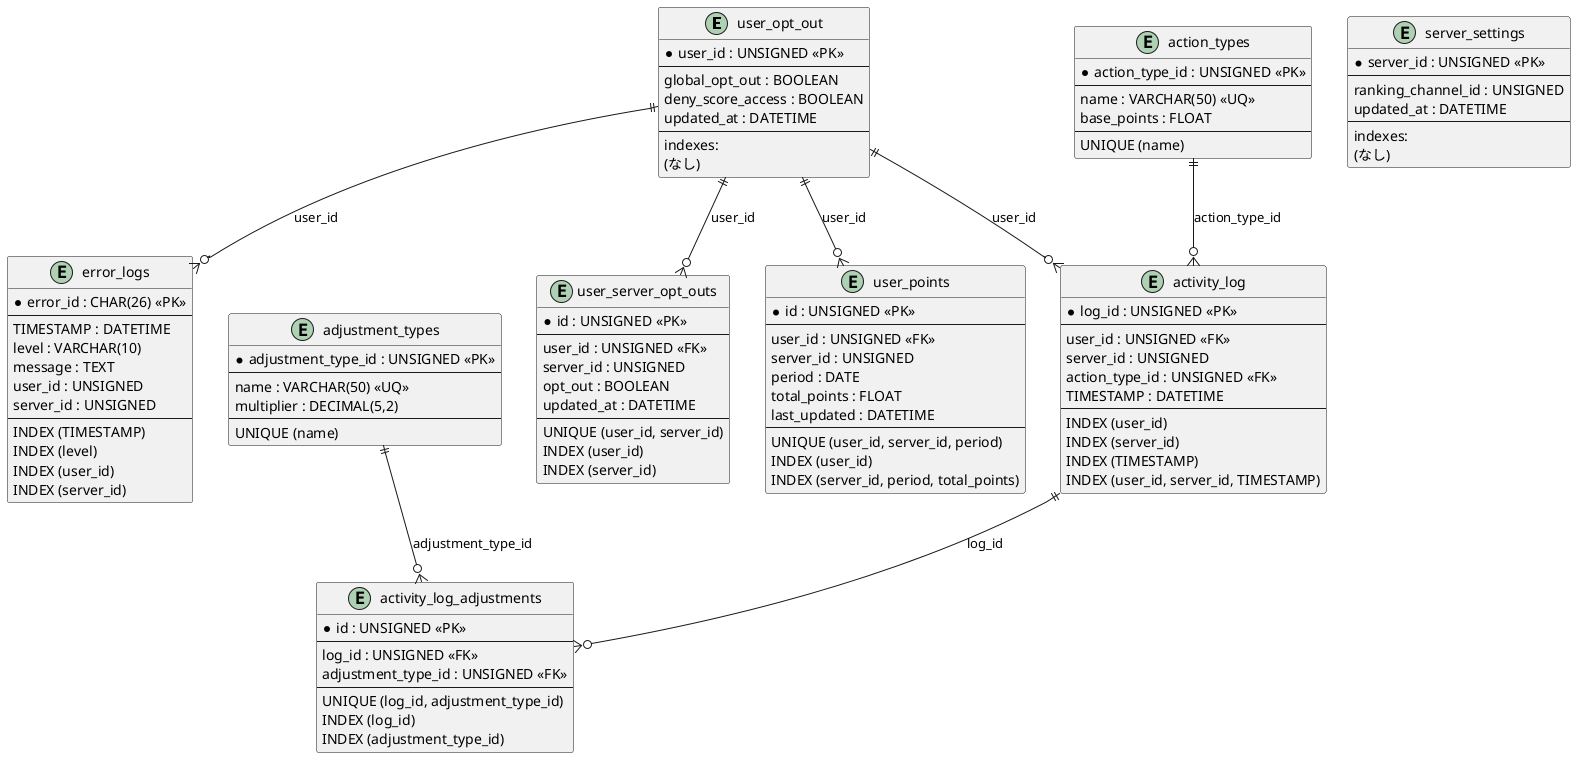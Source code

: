 @startuml DB_ER

' データ型の定義
!define bigint UNSIGNED
!define int UNSIGNED
!define varchar(x) VARCHAR(x)
!define float FLOAT
!define decimal(x,y) DECIMAL(x,y)
!define boolean BOOLEAN
!define datetime DATETIME
!define timestamp TIMESTAMP
!define char(x) CHAR(x)
!define text TEXT
!define date DATE

' エンティティの定義

entity user_opt_out {
    * user_id : bigint <<PK>>
    --
    global_opt_out : boolean
    deny_score_access : boolean
    updated_at : datetime
    --
    ' インデックス
    indexes:
    (なし)
}

entity user_server_opt_outs {
    * id : bigint <<PK>>
    --
    user_id : bigint <<FK>>
    server_id : bigint
    opt_out : boolean
    updated_at : datetime
    --
    ' インデックス
    UNIQUE (user_id, server_id)
    INDEX (user_id)
    INDEX (server_id)
}

entity action_types {
    * action_type_id : int <<PK>>
    --
    name : varchar(50) <<UQ>>
    base_points : float
    --
    ' インデックス
    UNIQUE (name)
}

entity adjustment_types {
    * adjustment_type_id : int <<PK>>
    --
    name : varchar(50) <<UQ>>
    multiplier : decimal(5,2)
    --
    ' インデックス
    UNIQUE (name)
}

entity activity_log {
    * log_id : bigint <<PK>>
    --
    user_id : bigint <<FK>>
    server_id : bigint
    action_type_id : int <<FK>>
    timestamp : datetime
    --
    ' インデックス
    INDEX (user_id)
    INDEX (server_id)
    INDEX (timestamp)
    INDEX (user_id, server_id, timestamp)
}

entity activity_log_adjustments {
    * id : bigint <<PK>>
    --
    log_id : bigint <<FK>>
    adjustment_type_id : int <<FK>>
    --
    ' インデックス
    UNIQUE (log_id, adjustment_type_id)
    INDEX (log_id)
    INDEX (adjustment_type_id)
}

entity user_points {
    * id : bigint <<PK>>
    --
    user_id : bigint <<FK>>
    server_id : bigint
    period : date
    total_points : float
    last_updated : datetime
    --
    ' インデックス
    UNIQUE (user_id, server_id, period)
    INDEX (user_id)
    INDEX (server_id, period, total_points)
}

entity error_logs {
    * error_id : char(26) <<PK>>
    --
    timestamp : datetime
    level : varchar(10)
    message : text
    user_id : bigint
    server_id : bigint
    --
    ' インデックス
    INDEX (timestamp)
    INDEX (level)
    INDEX (user_id)
    INDEX (server_id)
}

entity server_settings {
    * server_id : bigint <<PK>>
    --
    ranking_channel_id : bigint
    updated_at : datetime
    --
    ' インデックス
    indexes:
    (なし)
}

' リレーションシップの定義

' user_server_opt_outs と user_opt_out の関係
user_opt_out ||--o{ user_server_opt_outs : "user_id"

' activity_log と user_opt_out の関係
user_opt_out ||--o{ activity_log : "user_id"

' activity_log と action_types の関係
action_types ||--o{ activity_log : "action_type_id"

' activity_log_adjustments と activity_log の関係
activity_log ||--o{ activity_log_adjustments : "log_id"

' activity_log_adjustments と adjustment_types の関係
adjustment_types ||--o{ activity_log_adjustments : "adjustment_type_id"

' user_points と user_opt_out の関係
user_opt_out ||--o{ user_points : "user_id"

' error_logs と user_opt_out の関係（任意）
user_opt_out ||--o{ error_logs : "user_id"

@enduml
